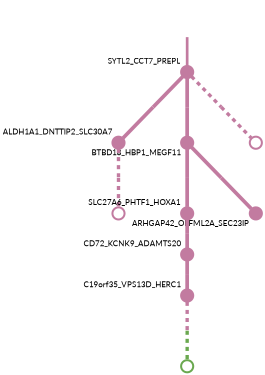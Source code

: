 strict digraph  {
graph[splines=false]; nodesep=0.7; rankdir=TB; ranksep=0.6; forcelabels=true; dpi=600; size=2.5;
0 [color="#c27ba0ff", fillcolor="#c27ba0ff", fixedsize=true, fontname=Lato, fontsize="12pt", height="0.25", label="", penwidth=3, shape=circle, style=filled, xlabel=SYTL2_CCT7_PREPL];
1 [color="#c27ba0ff", fillcolor="#c27ba0ff", fixedsize=true, fontname=Lato, fontsize="12pt", height="0.25", label="", penwidth=3, shape=circle, style=filled, xlabel=ALDH1A1_DNTTIP2_SLC30A7];
2 [color="#c27ba0ff", fillcolor="#c27ba0ff", fixedsize=true, fontname=Lato, fontsize="12pt", height="0.25", label="", penwidth=3, shape=circle, style=filled, xlabel=BTBD18_HBP1_MEGF11];
8 [color="#c27ba0ff", fillcolor="#c27ba0ff", fixedsize=true, fontname=Lato, fontsize="12pt", height="0.25", label="", penwidth=3, shape=circle, style=solid, xlabel=""];
9 [color="#c27ba0ff", fillcolor="#c27ba0ff", fixedsize=true, fontname=Lato, fontsize="12pt", height="0.25", label="", penwidth=3, shape=circle, style=solid, xlabel=""];
3 [color="#c27ba0ff", fillcolor="#c27ba0ff", fixedsize=true, fontname=Lato, fontsize="12pt", height="0.25", label="", penwidth=3, shape=circle, style=filled, xlabel=SLC27A6_PHTF1_HOXA1];
4 [color="#c27ba0ff", fillcolor="#c27ba0ff", fixedsize=true, fontname=Lato, fontsize="12pt", height="0.25", label="", penwidth=3, shape=circle, style=filled, xlabel=ARHGAP42_OLFML2A_SEC23IP];
6 [color="#c27ba0ff", fillcolor="#c27ba0ff", fixedsize=true, fontname=Lato, fontsize="12pt", height="0.25", label="", penwidth=3, shape=circle, style=filled, xlabel=CD72_KCNK9_ADAMTS20];
5 [color="#c27ba0ff", fillcolor="#c27ba0ff", fixedsize=true, fontname=Lato, fontsize="12pt", height="0.25", label="", penwidth=3, shape=circle, style=filled, xlabel=C19orf35_VPS13D_HERC1];
7 [color="#6aa84fff", fillcolor="#6aa84fff", fixedsize=true, fontname=Lato, fontsize="12pt", height="0.25", label="", penwidth=3, shape=circle, style=solid, xlabel=""];
normal [label="", penwidth=3, style=invis, xlabel=SYTL2_CCT7_PREPL];
0 -> 1  [arrowsize=0, color="#c27ba0ff;0.5:#c27ba0ff", minlen="2.0", penwidth="5.5", style=solid];
0 -> 2  [arrowsize=0, color="#c27ba0ff;0.5:#c27ba0ff", minlen="2.0", penwidth="5.5", style=solid];
0 -> 8  [arrowsize=0, color="#c27ba0ff;0.5:#c27ba0ff", minlen="2.0", penwidth=5, style=dashed];
1 -> 9  [arrowsize=0, color="#c27ba0ff;0.5:#c27ba0ff", minlen="2.0", penwidth=5, style=dashed];
2 -> 3  [arrowsize=0, color="#c27ba0ff;0.5:#c27ba0ff", minlen="2.0", penwidth="5.5", style=solid];
2 -> 4  [arrowsize=0, color="#c27ba0ff;0.5:#c27ba0ff", minlen="2.0", penwidth="5.5", style=solid];
3 -> 6  [arrowsize=0, color="#c27ba0ff;0.5:#c27ba0ff", minlen="1.0", penwidth="5.5", style=solid];
6 -> 5  [arrowsize=0, color="#c27ba0ff;0.5:#c27ba0ff", minlen="1.8846153020858765", penwidth="5.5", style=solid];
5 -> 7  [arrowsize=0, color="#c27ba0ff;0.5:#6aa84fff", minlen="2.0", penwidth=5, style=dashed];
normal -> 0  [arrowsize=0, color="#c27ba0ff", label="", penwidth=4, style=solid];
}

